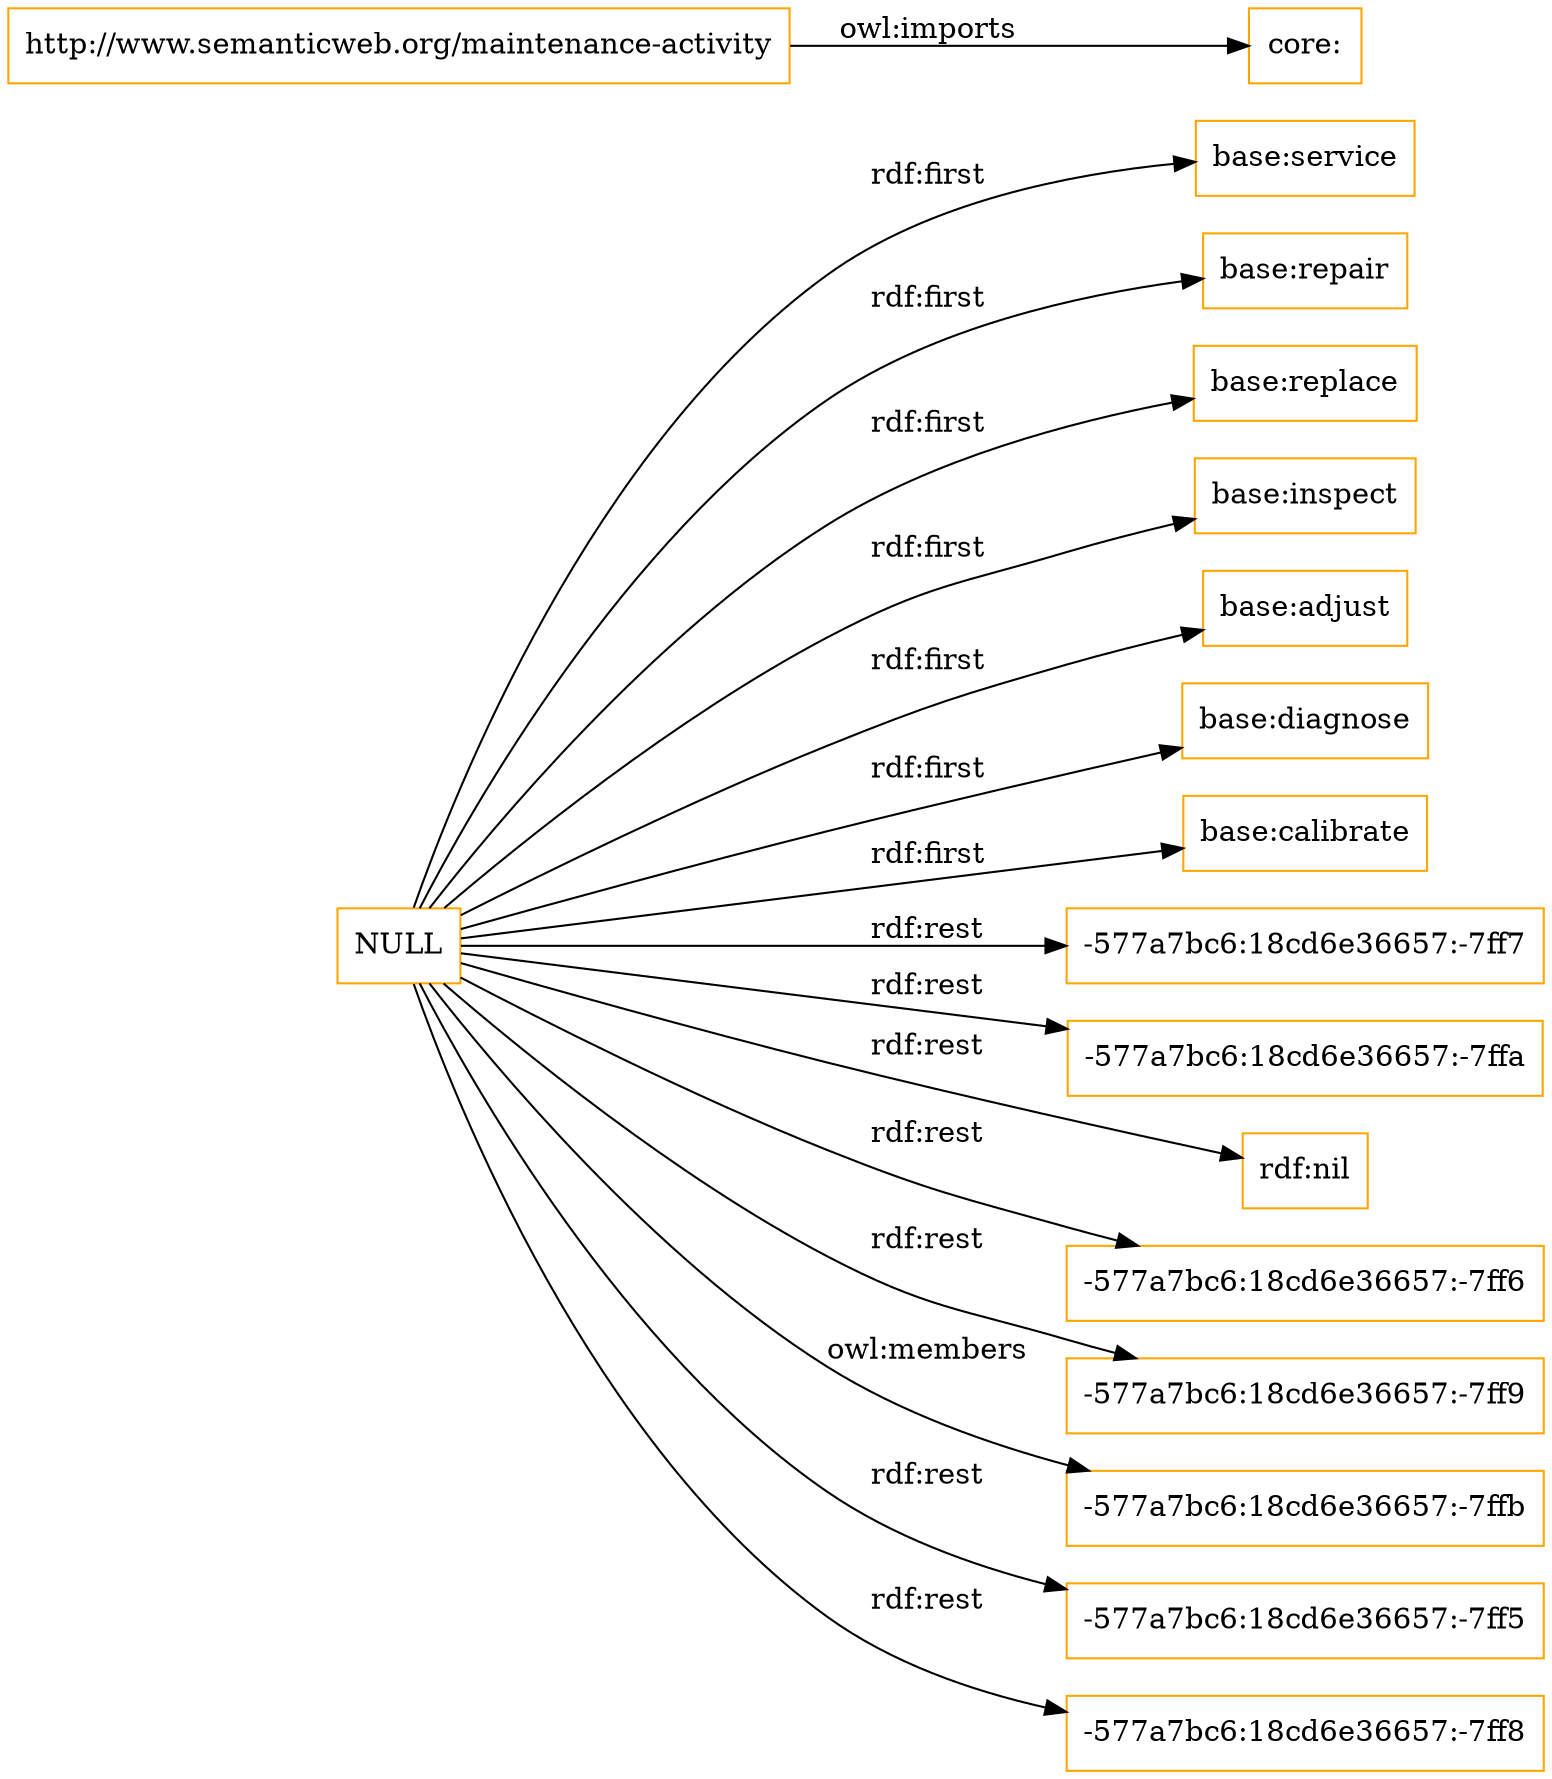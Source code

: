 digraph ar2dtool_diagram { 
rankdir=LR;
size="1501"
node [shape = rectangle, color="orange"]; "base:service" "base:repair" "base:replace" "base:inspect" "base:adjust" "base:diagnose" "base:calibrate" ; /*classes style*/
	"http://www.semanticweb.org/maintenance-activity" -> "core:" [ label = "owl:imports" ];
	"NULL" -> "base:calibrate" [ label = "rdf:first" ];
	"NULL" -> "base:replace" [ label = "rdf:first" ];
	"NULL" -> "-577a7bc6:18cd6e36657:-7ff7" [ label = "rdf:rest" ];
	"NULL" -> "-577a7bc6:18cd6e36657:-7ffa" [ label = "rdf:rest" ];
	"NULL" -> "base:adjust" [ label = "rdf:first" ];
	"NULL" -> "rdf:nil" [ label = "rdf:rest" ];
	"NULL" -> "-577a7bc6:18cd6e36657:-7ff6" [ label = "rdf:rest" ];
	"NULL" -> "-577a7bc6:18cd6e36657:-7ff9" [ label = "rdf:rest" ];
	"NULL" -> "-577a7bc6:18cd6e36657:-7ffb" [ label = "owl:members" ];
	"NULL" -> "base:service" [ label = "rdf:first" ];
	"NULL" -> "base:inspect" [ label = "rdf:first" ];
	"NULL" -> "-577a7bc6:18cd6e36657:-7ff5" [ label = "rdf:rest" ];
	"NULL" -> "base:repair" [ label = "rdf:first" ];
	"NULL" -> "-577a7bc6:18cd6e36657:-7ff8" [ label = "rdf:rest" ];
	"NULL" -> "base:diagnose" [ label = "rdf:first" ];

}
